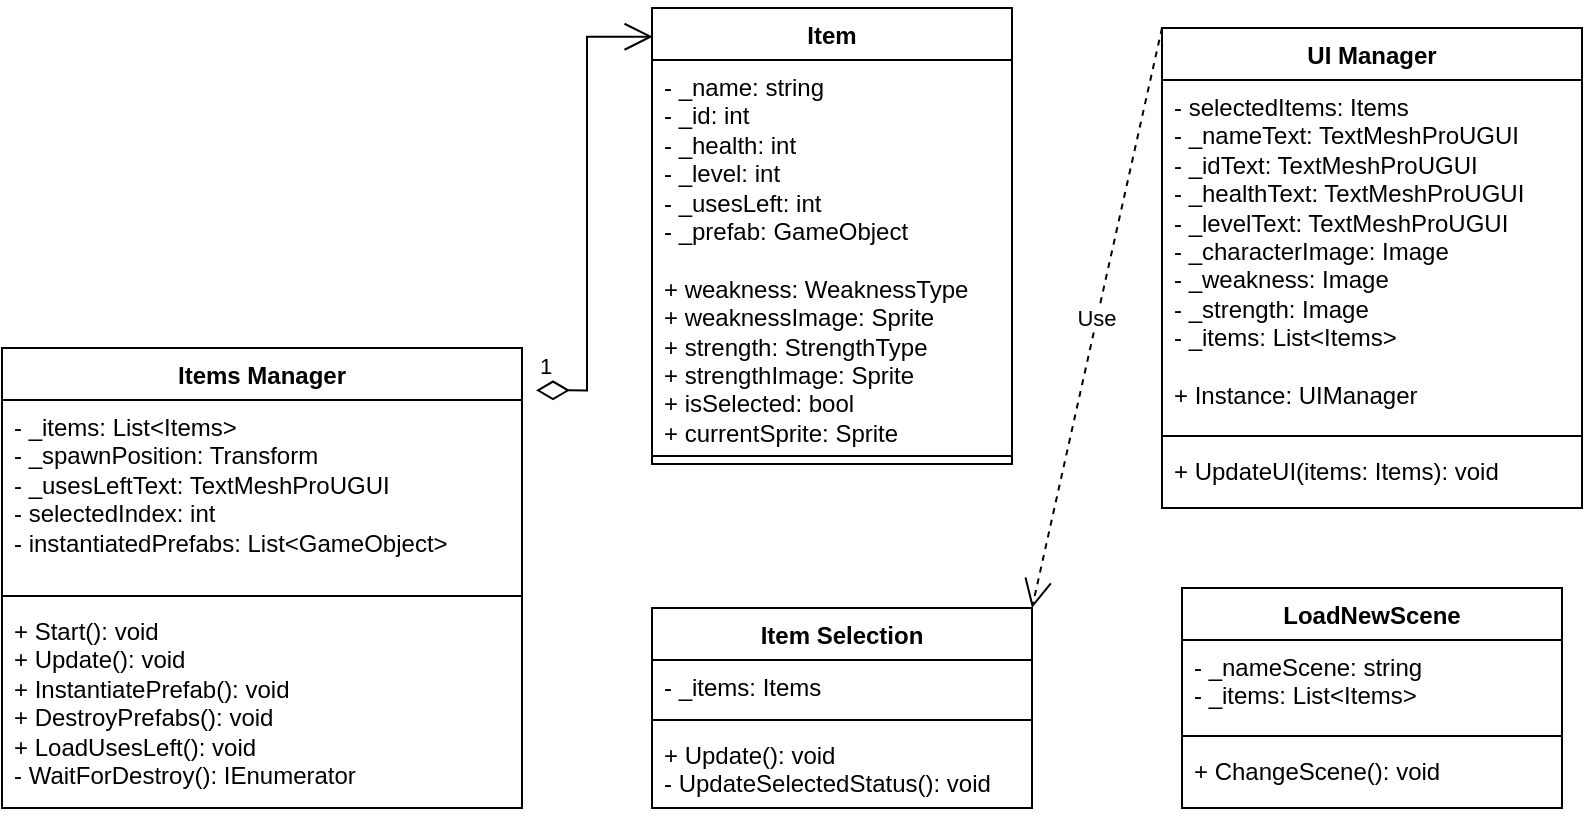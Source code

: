 <mxfile version="21.6.1" type="device">
  <diagram name="Página-1" id="UjbhZsMlBfAMy8h0_qUE">
    <mxGraphModel dx="1050" dy="581" grid="1" gridSize="10" guides="1" tooltips="1" connect="1" arrows="1" fold="1" page="1" pageScale="1" pageWidth="850" pageHeight="1100" math="0" shadow="0">
      <root>
        <mxCell id="0" />
        <mxCell id="1" parent="0" />
        <mxCell id="2HBlZmjXgJIU3ONYzrJz-1" value="Items Manager" style="swimlane;fontStyle=1;align=center;verticalAlign=top;childLayout=stackLayout;horizontal=1;startSize=26;horizontalStack=0;resizeParent=1;resizeParentMax=0;resizeLast=0;collapsible=1;marginBottom=0;whiteSpace=wrap;html=1;" parent="1" vertex="1">
          <mxGeometry x="20" y="200" width="260" height="230" as="geometry" />
        </mxCell>
        <mxCell id="2HBlZmjXgJIU3ONYzrJz-2" value="&lt;div&gt;- _items: List&amp;lt;Items&amp;gt;&amp;nbsp; &amp;nbsp; &amp;nbsp; &amp;nbsp; &amp;nbsp; &amp;nbsp;&lt;/div&gt;&lt;div&gt;- _spawnPosition: Transform&amp;nbsp; &amp;nbsp; &amp;nbsp;&lt;/div&gt;&lt;div&gt;- _usesLeftText: TextMeshProUGUI&lt;/div&gt;&lt;div&gt;- selectedIndex: int&amp;nbsp; &amp;nbsp; &amp;nbsp; &amp;nbsp; &amp;nbsp; &amp;nbsp;&amp;nbsp;&lt;/div&gt;&lt;div&gt;- instantiatedPrefabs: List&amp;lt;GameObject&amp;gt;&amp;nbsp;&lt;/div&gt;" style="text;strokeColor=none;fillColor=none;align=left;verticalAlign=top;spacingLeft=4;spacingRight=4;overflow=hidden;rotatable=0;points=[[0,0.5],[1,0.5]];portConstraint=eastwest;whiteSpace=wrap;html=1;" parent="2HBlZmjXgJIU3ONYzrJz-1" vertex="1">
          <mxGeometry y="26" width="260" height="94" as="geometry" />
        </mxCell>
        <mxCell id="2HBlZmjXgJIU3ONYzrJz-3" value="" style="line;strokeWidth=1;fillColor=none;align=left;verticalAlign=middle;spacingTop=-1;spacingLeft=3;spacingRight=3;rotatable=0;labelPosition=right;points=[];portConstraint=eastwest;strokeColor=inherit;" parent="2HBlZmjXgJIU3ONYzrJz-1" vertex="1">
          <mxGeometry y="120" width="260" height="8" as="geometry" />
        </mxCell>
        <mxCell id="2HBlZmjXgJIU3ONYzrJz-4" value="&lt;div&gt;+ Start(): void&amp;nbsp; &amp;nbsp; &amp;nbsp; &amp;nbsp; &amp;nbsp; &amp;nbsp; &amp;nbsp; &amp;nbsp; &amp;nbsp;&lt;/div&gt;&lt;div&gt;+ Update(): void&amp;nbsp; &amp;nbsp; &amp;nbsp; &amp;nbsp; &amp;nbsp; &amp;nbsp; &amp;nbsp; &amp;nbsp;&amp;nbsp;&lt;/div&gt;&lt;div&gt;+ InstantiatePrefab(): void&amp;nbsp; &amp;nbsp; &amp;nbsp;&lt;/div&gt;&lt;div&gt;+ DestroyPrefabs(): void&amp;nbsp; &amp;nbsp; &amp;nbsp; &amp;nbsp;&amp;nbsp;&lt;/div&gt;&lt;div&gt;+ LoadUsesLeft(): void&amp;nbsp; &amp;nbsp; &amp;nbsp; &amp;nbsp; &amp;nbsp;&amp;nbsp;&lt;/div&gt;&lt;div&gt;- WaitForDestroy(): IEnumerator&lt;/div&gt;" style="text;strokeColor=none;fillColor=none;align=left;verticalAlign=top;spacingLeft=4;spacingRight=4;overflow=hidden;rotatable=0;points=[[0,0.5],[1,0.5]];portConstraint=eastwest;whiteSpace=wrap;html=1;" parent="2HBlZmjXgJIU3ONYzrJz-1" vertex="1">
          <mxGeometry y="128" width="260" height="102" as="geometry" />
        </mxCell>
        <mxCell id="2HBlZmjXgJIU3ONYzrJz-5" value="Item" style="swimlane;fontStyle=1;align=center;verticalAlign=top;childLayout=stackLayout;horizontal=1;startSize=26;horizontalStack=0;resizeParent=1;resizeParentMax=0;resizeLast=0;collapsible=1;marginBottom=0;whiteSpace=wrap;html=1;" parent="1" vertex="1">
          <mxGeometry x="345" y="30" width="180" height="228" as="geometry">
            <mxRectangle x="60" y="200" width="100" height="30" as="alternateBounds" />
          </mxGeometry>
        </mxCell>
        <mxCell id="2HBlZmjXgJIU3ONYzrJz-6" value="&lt;div&gt;- _name: string&amp;nbsp; &amp;nbsp; &amp;nbsp; &amp;nbsp; &amp;nbsp; &amp;nbsp; &amp;nbsp; &amp;nbsp;&lt;/div&gt;&lt;div&gt;- _id: int&amp;nbsp; &amp;nbsp; &amp;nbsp; &amp;nbsp; &amp;nbsp; &amp;nbsp; &amp;nbsp; &amp;nbsp; &amp;nbsp; &amp;nbsp; &amp;nbsp;&lt;/div&gt;&lt;div&gt;- _health: int&amp;nbsp; &amp;nbsp; &amp;nbsp; &amp;nbsp; &amp;nbsp; &amp;nbsp; &amp;nbsp; &amp;nbsp; &amp;nbsp;&lt;/div&gt;&lt;div&gt;- _level: int&amp;nbsp; &amp;nbsp; &amp;nbsp; &amp;nbsp; &amp;nbsp; &amp;nbsp; &amp;nbsp; &amp;nbsp; &amp;nbsp;&amp;nbsp;&lt;/div&gt;&lt;div&gt;- _usesLeft: int&amp;nbsp; &amp;nbsp; &amp;nbsp; &amp;nbsp; &amp;nbsp; &amp;nbsp; &amp;nbsp; &amp;nbsp;&lt;/div&gt;&lt;div&gt;- _prefab: GameObject&amp;nbsp; &amp;nbsp; &amp;nbsp; &amp;nbsp; &amp;nbsp;&amp;nbsp;&lt;/div&gt;&lt;div&gt;&lt;br&gt;&lt;/div&gt;&lt;div&gt;+ weakness: WeaknessType&amp;nbsp; &amp;nbsp; &amp;nbsp;&lt;/div&gt;&lt;div&gt;+ weaknessImage: Sprite&amp;nbsp; &amp;nbsp; &amp;nbsp; &amp;nbsp;&amp;nbsp;&lt;/div&gt;&lt;div&gt;+ strength: StrengthType&amp;nbsp; &amp;nbsp; &amp;nbsp; &amp;nbsp;&lt;/div&gt;&lt;div&gt;+ strengthImage: Sprite&amp;nbsp; &amp;nbsp; &amp;nbsp; &amp;nbsp;&amp;nbsp;&lt;/div&gt;&lt;div&gt;+ isSelected: bool&amp;nbsp; &amp;nbsp; &amp;nbsp; &amp;nbsp; &amp;nbsp; &amp;nbsp; &amp;nbsp;&lt;/div&gt;&lt;div&gt;+ currentSprite: Sprite&lt;/div&gt;" style="text;strokeColor=none;fillColor=none;align=left;verticalAlign=top;spacingLeft=4;spacingRight=4;overflow=hidden;rotatable=0;points=[[0,0.5],[1,0.5]];portConstraint=eastwest;whiteSpace=wrap;html=1;" parent="2HBlZmjXgJIU3ONYzrJz-5" vertex="1">
          <mxGeometry y="26" width="180" height="194" as="geometry" />
        </mxCell>
        <mxCell id="2HBlZmjXgJIU3ONYzrJz-7" value="" style="line;strokeWidth=1;fillColor=none;align=left;verticalAlign=middle;spacingTop=-1;spacingLeft=3;spacingRight=3;rotatable=0;labelPosition=right;points=[];portConstraint=eastwest;strokeColor=inherit;" parent="2HBlZmjXgJIU3ONYzrJz-5" vertex="1">
          <mxGeometry y="220" width="180" height="8" as="geometry" />
        </mxCell>
        <mxCell id="2HBlZmjXgJIU3ONYzrJz-9" value="Item Selection" style="swimlane;fontStyle=1;align=center;verticalAlign=top;childLayout=stackLayout;horizontal=1;startSize=26;horizontalStack=0;resizeParent=1;resizeParentMax=0;resizeLast=0;collapsible=1;marginBottom=0;whiteSpace=wrap;html=1;" parent="1" vertex="1">
          <mxGeometry x="345" y="330" width="190" height="100" as="geometry" />
        </mxCell>
        <mxCell id="2HBlZmjXgJIU3ONYzrJz-10" value="- _items: Items&amp;nbsp; &amp;nbsp;" style="text;strokeColor=none;fillColor=none;align=left;verticalAlign=top;spacingLeft=4;spacingRight=4;overflow=hidden;rotatable=0;points=[[0,0.5],[1,0.5]];portConstraint=eastwest;whiteSpace=wrap;html=1;" parent="2HBlZmjXgJIU3ONYzrJz-9" vertex="1">
          <mxGeometry y="26" width="190" height="26" as="geometry" />
        </mxCell>
        <mxCell id="2HBlZmjXgJIU3ONYzrJz-11" value="" style="line;strokeWidth=1;fillColor=none;align=left;verticalAlign=middle;spacingTop=-1;spacingLeft=3;spacingRight=3;rotatable=0;labelPosition=right;points=[];portConstraint=eastwest;strokeColor=inherit;" parent="2HBlZmjXgJIU3ONYzrJz-9" vertex="1">
          <mxGeometry y="52" width="190" height="8" as="geometry" />
        </mxCell>
        <mxCell id="2HBlZmjXgJIU3ONYzrJz-12" value="+ Update(): void&lt;br&gt;- UpdateSelectedStatus(): void" style="text;strokeColor=none;fillColor=none;align=left;verticalAlign=top;spacingLeft=4;spacingRight=4;overflow=hidden;rotatable=0;points=[[0,0.5],[1,0.5]];portConstraint=eastwest;whiteSpace=wrap;html=1;" parent="2HBlZmjXgJIU3ONYzrJz-9" vertex="1">
          <mxGeometry y="60" width="190" height="40" as="geometry" />
        </mxCell>
        <mxCell id="2HBlZmjXgJIU3ONYzrJz-13" value="UI Manager" style="swimlane;fontStyle=1;align=center;verticalAlign=top;childLayout=stackLayout;horizontal=1;startSize=26;horizontalStack=0;resizeParent=1;resizeParentMax=0;resizeLast=0;collapsible=1;marginBottom=0;whiteSpace=wrap;html=1;" parent="1" vertex="1">
          <mxGeometry x="600" y="40" width="210" height="240" as="geometry" />
        </mxCell>
        <mxCell id="2HBlZmjXgJIU3ONYzrJz-14" value="&lt;div&gt;- selectedItems: Items&amp;nbsp; &amp;nbsp; &amp;nbsp; &amp;nbsp;&amp;nbsp;&lt;/div&gt;&lt;div&gt;- _nameText: TextMeshProUGUI&amp;nbsp;&amp;nbsp;&lt;/div&gt;&lt;div&gt;- _idText: TextMeshProUGUI&amp;nbsp; &amp;nbsp; &amp;nbsp;&amp;nbsp;&lt;/div&gt;&lt;div&gt;- _healthText: TextMeshProUGUI&amp;nbsp;&amp;nbsp;&lt;/div&gt;&lt;div&gt;- _levelText: TextMeshProUGUI&amp;nbsp; &amp;nbsp;&lt;/div&gt;&lt;div&gt;- _characterImage: Image&amp;nbsp; &amp;nbsp; &amp;nbsp; &amp;nbsp;&amp;nbsp;&lt;/div&gt;&lt;div&gt;- _weakness: Image&amp;nbsp; &amp;nbsp; &amp;nbsp; &amp;nbsp; &amp;nbsp; &amp;nbsp; &amp;nbsp;&amp;nbsp;&lt;/div&gt;&lt;div&gt;- _strength: Image&amp;nbsp; &amp;nbsp; &amp;nbsp; &amp;nbsp; &amp;nbsp; &amp;nbsp; &amp;nbsp;&amp;nbsp;&lt;/div&gt;&lt;div&gt;- _items: List&amp;lt;Items&amp;gt;&lt;/div&gt;&lt;div&gt;&lt;br&gt;&lt;/div&gt;&lt;div&gt;+ Instance: UIManager&amp;nbsp;&lt;/div&gt;" style="text;strokeColor=none;fillColor=none;align=left;verticalAlign=top;spacingLeft=4;spacingRight=4;overflow=hidden;rotatable=0;points=[[0,0.5],[1,0.5]];portConstraint=eastwest;whiteSpace=wrap;html=1;" parent="2HBlZmjXgJIU3ONYzrJz-13" vertex="1">
          <mxGeometry y="26" width="210" height="174" as="geometry" />
        </mxCell>
        <mxCell id="2HBlZmjXgJIU3ONYzrJz-15" value="" style="line;strokeWidth=1;fillColor=none;align=left;verticalAlign=middle;spacingTop=-1;spacingLeft=3;spacingRight=3;rotatable=0;labelPosition=right;points=[];portConstraint=eastwest;strokeColor=inherit;" parent="2HBlZmjXgJIU3ONYzrJz-13" vertex="1">
          <mxGeometry y="200" width="210" height="8" as="geometry" />
        </mxCell>
        <mxCell id="2HBlZmjXgJIU3ONYzrJz-16" value="+ UpdateUI(items: Items): void" style="text;strokeColor=none;fillColor=none;align=left;verticalAlign=top;spacingLeft=4;spacingRight=4;overflow=hidden;rotatable=0;points=[[0,0.5],[1,0.5]];portConstraint=eastwest;whiteSpace=wrap;html=1;" parent="2HBlZmjXgJIU3ONYzrJz-13" vertex="1">
          <mxGeometry y="208" width="210" height="32" as="geometry" />
        </mxCell>
        <mxCell id="2HBlZmjXgJIU3ONYzrJz-17" value="1" style="endArrow=open;html=1;endSize=12;startArrow=diamondThin;startSize=14;startFill=0;edgeStyle=orthogonalEdgeStyle;align=left;verticalAlign=bottom;rounded=0;exitX=1.027;exitY=0.092;exitDx=0;exitDy=0;exitPerimeter=0;entryX=0.002;entryY=0.063;entryDx=0;entryDy=0;entryPerimeter=0;" parent="1" source="2HBlZmjXgJIU3ONYzrJz-1" target="2HBlZmjXgJIU3ONYzrJz-5" edge="1">
          <mxGeometry x="-1" y="3" relative="1" as="geometry">
            <mxPoint x="340" y="300" as="sourcePoint" />
            <mxPoint x="500" y="300" as="targetPoint" />
          </mxGeometry>
        </mxCell>
        <mxCell id="2HBlZmjXgJIU3ONYzrJz-18" value="Use" style="endArrow=open;endSize=12;dashed=1;html=1;rounded=0;exitX=0;exitY=0;exitDx=0;exitDy=0;entryX=1;entryY=0;entryDx=0;entryDy=0;" parent="1" source="2HBlZmjXgJIU3ONYzrJz-13" target="2HBlZmjXgJIU3ONYzrJz-9" edge="1">
          <mxGeometry x="0.003" width="160" relative="1" as="geometry">
            <mxPoint x="340" y="300" as="sourcePoint" />
            <mxPoint x="500" y="210" as="targetPoint" />
            <mxPoint as="offset" />
          </mxGeometry>
        </mxCell>
        <mxCell id="JGz0BPrB3qjTSThh_Odg-1" value="LoadNewScene" style="swimlane;fontStyle=1;align=center;verticalAlign=top;childLayout=stackLayout;horizontal=1;startSize=26;horizontalStack=0;resizeParent=1;resizeParentMax=0;resizeLast=0;collapsible=1;marginBottom=0;whiteSpace=wrap;html=1;" parent="1" vertex="1">
          <mxGeometry x="610" y="320" width="190" height="110" as="geometry" />
        </mxCell>
        <mxCell id="JGz0BPrB3qjTSThh_Odg-2" value="- _nameScene: string&amp;nbsp;&lt;br&gt;- _items: List&amp;lt;Items&amp;gt;" style="text;strokeColor=none;fillColor=none;align=left;verticalAlign=top;spacingLeft=4;spacingRight=4;overflow=hidden;rotatable=0;points=[[0,0.5],[1,0.5]];portConstraint=eastwest;whiteSpace=wrap;html=1;" parent="JGz0BPrB3qjTSThh_Odg-1" vertex="1">
          <mxGeometry y="26" width="190" height="44" as="geometry" />
        </mxCell>
        <mxCell id="JGz0BPrB3qjTSThh_Odg-3" value="" style="line;strokeWidth=1;fillColor=none;align=left;verticalAlign=middle;spacingTop=-1;spacingLeft=3;spacingRight=3;rotatable=0;labelPosition=right;points=[];portConstraint=eastwest;strokeColor=inherit;" parent="JGz0BPrB3qjTSThh_Odg-1" vertex="1">
          <mxGeometry y="70" width="190" height="8" as="geometry" />
        </mxCell>
        <mxCell id="JGz0BPrB3qjTSThh_Odg-4" value="+ ChangeScene(): void" style="text;strokeColor=none;fillColor=none;align=left;verticalAlign=top;spacingLeft=4;spacingRight=4;overflow=hidden;rotatable=0;points=[[0,0.5],[1,0.5]];portConstraint=eastwest;whiteSpace=wrap;html=1;" parent="JGz0BPrB3qjTSThh_Odg-1" vertex="1">
          <mxGeometry y="78" width="190" height="32" as="geometry" />
        </mxCell>
      </root>
    </mxGraphModel>
  </diagram>
</mxfile>
